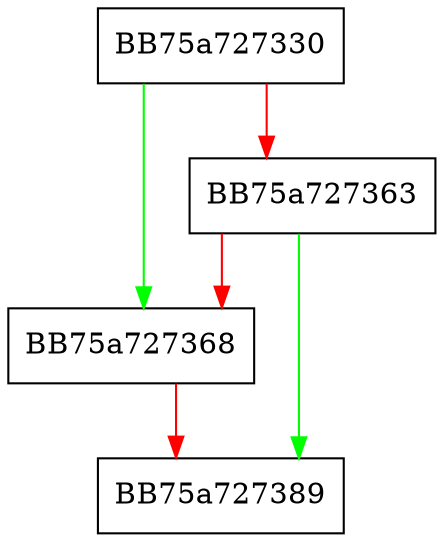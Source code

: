 digraph _trigger_data_event_if_ready {
  node [shape="box"];
  graph [splines=ortho];
  BB75a727330 -> BB75a727368 [color="green"];
  BB75a727330 -> BB75a727363 [color="red"];
  BB75a727363 -> BB75a727389 [color="green"];
  BB75a727363 -> BB75a727368 [color="red"];
  BB75a727368 -> BB75a727389 [color="red"];
}